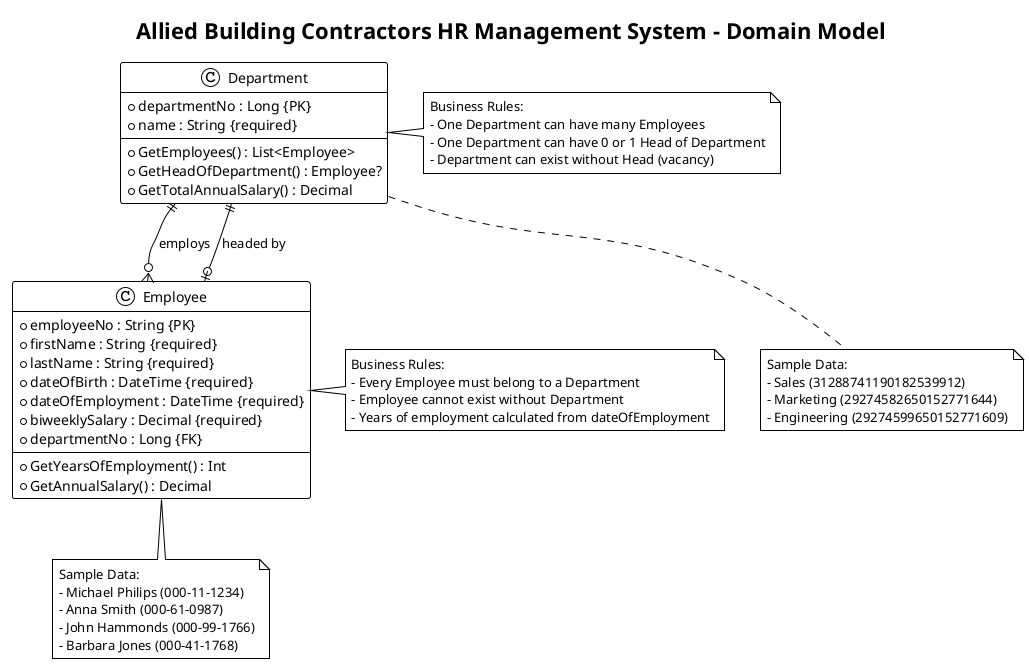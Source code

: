 @startuml HR_Management_Domain_Model

!theme plain

title Allied Building Contractors HR Management System - Domain Model

class Department {
    + departmentNo : Long {PK}
    + name : String {required}
    --
    + GetEmployees() : List<Employee>
    + GetHeadOfDepartment() : Employee?
    + GetTotalAnnualSalary() : Decimal
}

class Employee {
    + employeeNo : String {PK}
    + firstName : String {required}
    + lastName : String {required}
    + dateOfBirth : DateTime {required}
    + dateOfEmployment : DateTime {required}
    + biweeklySalary : Decimal {required}
    + departmentNo : Long {FK}
    --
    + GetYearsOfEmployment() : Int
    + GetAnnualSalary() : Decimal
}

' Relationships
Department ||--o{ Employee : "employs"
Department ||--o| Employee : "headed by"

' Notes for business rules
note right of Department
  Business Rules:
  - One Department can have many Employees
  - One Department can have 0 or 1 Head of Department
  - Department can exist without Head (vacancy)
end note

note right of Employee
  Business Rules:
  - Every Employee must belong to a Department
  - Employee cannot exist without Department
  - Years of employment calculated from dateOfEmployment
end note

note bottom of Department
  Sample Data:
  - Sales (31288741190182539912)
  - Marketing (29274582650152771644) 
  - Engineering (29274599650152771609)
end note

note bottom of Employee
  Sample Data:
  - Michael Philips (000-11-1234)
  - Anna Smith (000-61-0987)
  - John Hammonds (000-99-1766)
  - Barbara Jones (000-41-1768)
end note

@enduml

